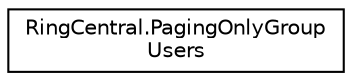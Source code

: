 digraph "Graphical Class Hierarchy"
{
 // LATEX_PDF_SIZE
  edge [fontname="Helvetica",fontsize="10",labelfontname="Helvetica",labelfontsize="10"];
  node [fontname="Helvetica",fontsize="10",shape=record];
  rankdir="LR";
  Node0 [label="RingCentral.PagingOnlyGroup\lUsers",height=0.2,width=0.4,color="black", fillcolor="white", style="filled",URL="$classRingCentral_1_1PagingOnlyGroupUsers.html",tooltip=" "];
}
